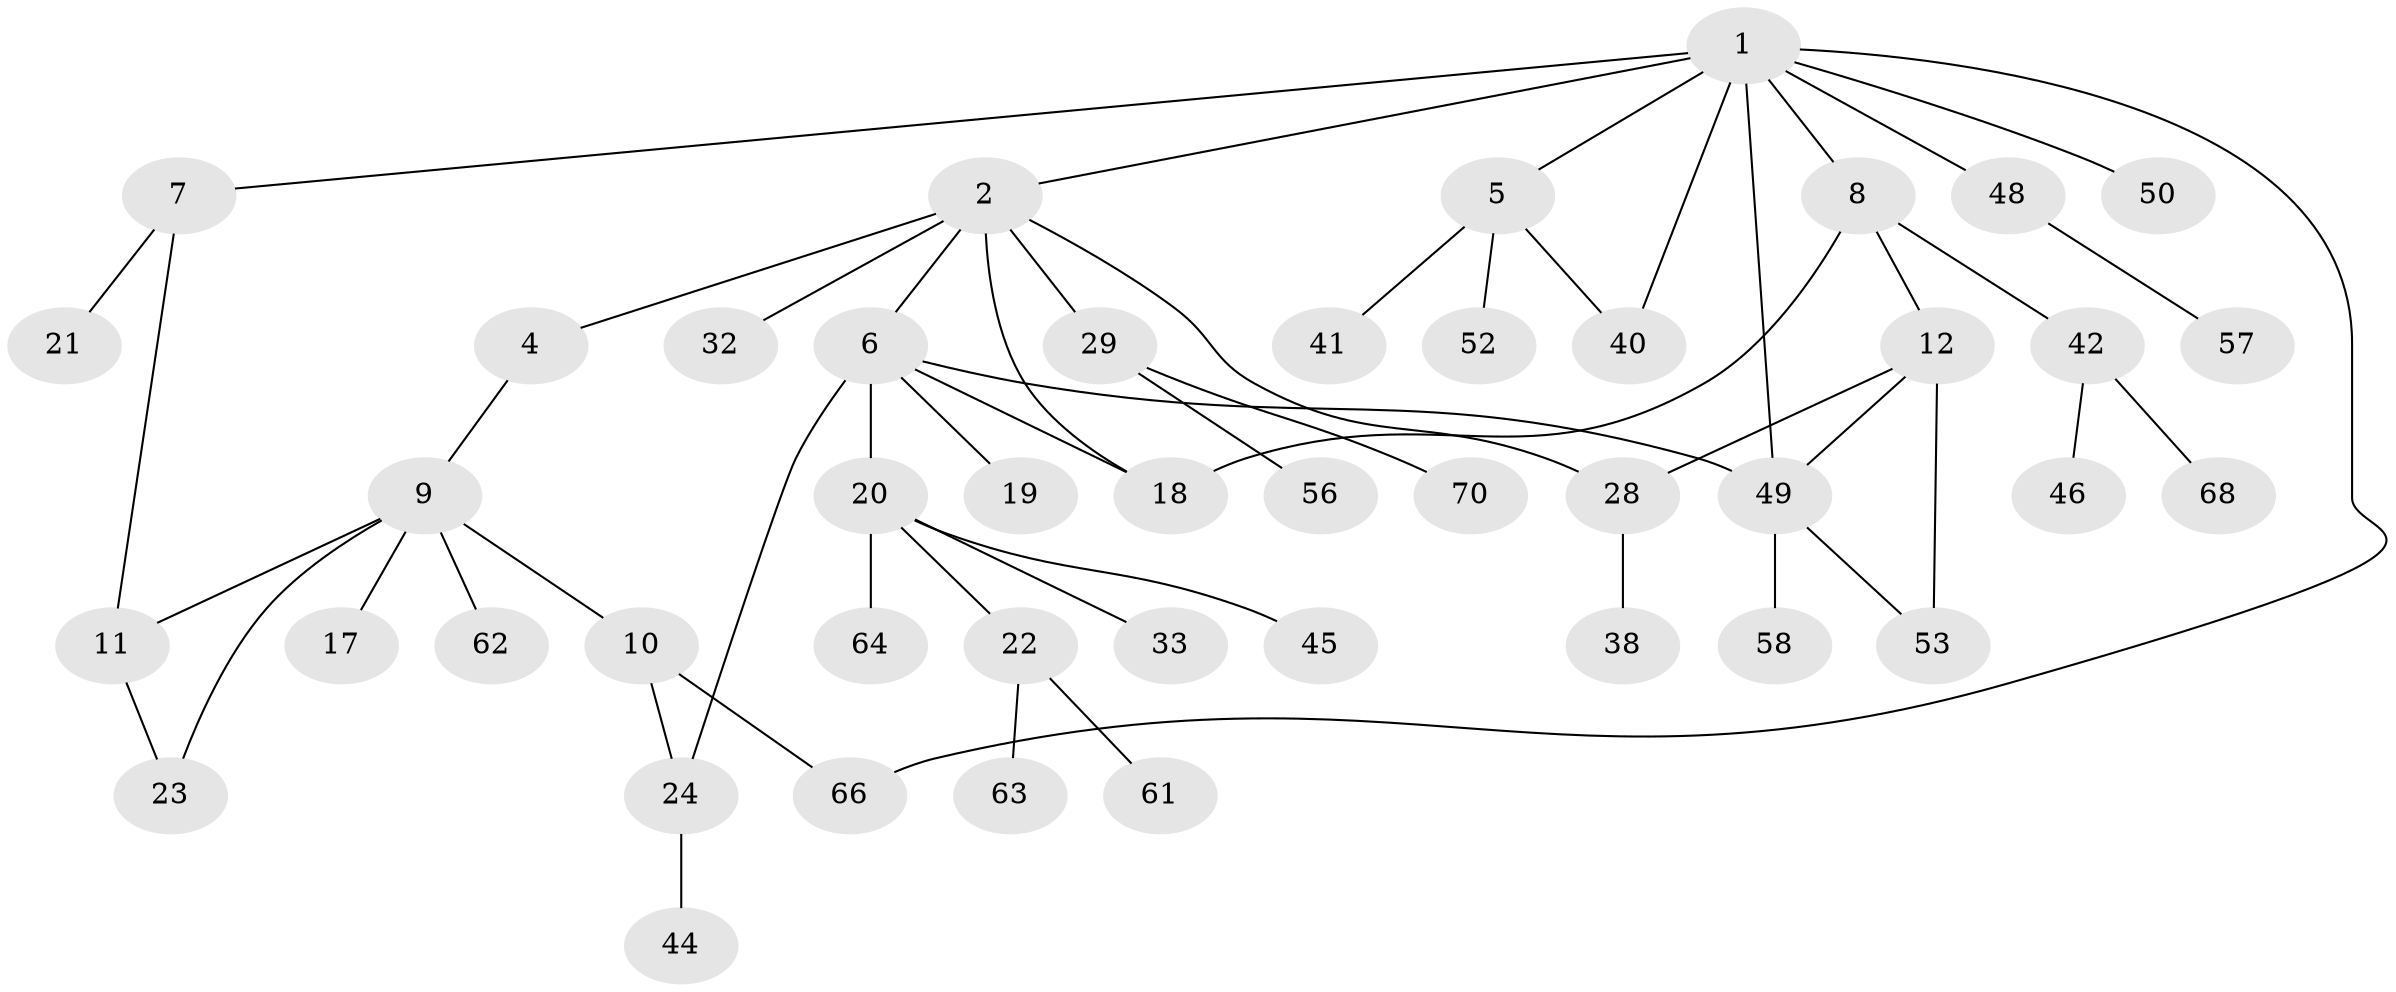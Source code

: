 // Generated by graph-tools (version 1.1) at 2025/51/02/27/25 19:51:38]
// undirected, 45 vertices, 55 edges
graph export_dot {
graph [start="1"]
  node [color=gray90,style=filled];
  1 [super="+16"];
  2 [super="+3"];
  4 [super="+13"];
  5 [super="+14"];
  6 [super="+31"];
  7 [super="+36"];
  8 [super="+39"];
  9 [super="+47"];
  10 [super="+15"];
  11 [super="+34"];
  12 [super="+51"];
  17;
  18 [super="+37"];
  19;
  20 [super="+25"];
  21 [super="+26"];
  22 [super="+27"];
  23 [super="+30"];
  24 [super="+67"];
  28;
  29 [super="+35"];
  32;
  33;
  38;
  40 [super="+59"];
  41;
  42 [super="+43"];
  44 [super="+60"];
  45 [super="+65"];
  46;
  48 [super="+55"];
  49 [super="+69"];
  50 [super="+54"];
  52;
  53;
  56;
  57;
  58;
  61;
  62;
  63;
  64;
  66;
  68;
  70;
  1 -- 2;
  1 -- 5;
  1 -- 7;
  1 -- 8;
  1 -- 50;
  1 -- 48;
  1 -- 66;
  1 -- 40;
  1 -- 49;
  2 -- 6;
  2 -- 29;
  2 -- 32;
  2 -- 18;
  2 -- 4;
  2 -- 28;
  4 -- 9;
  5 -- 41;
  5 -- 40;
  5 -- 52;
  6 -- 19;
  6 -- 20;
  6 -- 18;
  6 -- 24;
  6 -- 49;
  7 -- 21;
  7 -- 11;
  8 -- 12;
  8 -- 42;
  8 -- 18;
  9 -- 10;
  9 -- 11;
  9 -- 17;
  9 -- 62;
  9 -- 23;
  10 -- 24;
  10 -- 66;
  11 -- 23;
  12 -- 28;
  12 -- 49;
  12 -- 53;
  20 -- 22;
  20 -- 33;
  20 -- 64;
  20 -- 45;
  22 -- 61;
  22 -- 63;
  24 -- 44;
  28 -- 38;
  29 -- 56;
  29 -- 70;
  42 -- 46;
  42 -- 68;
  48 -- 57;
  49 -- 58;
  49 -- 53;
}
